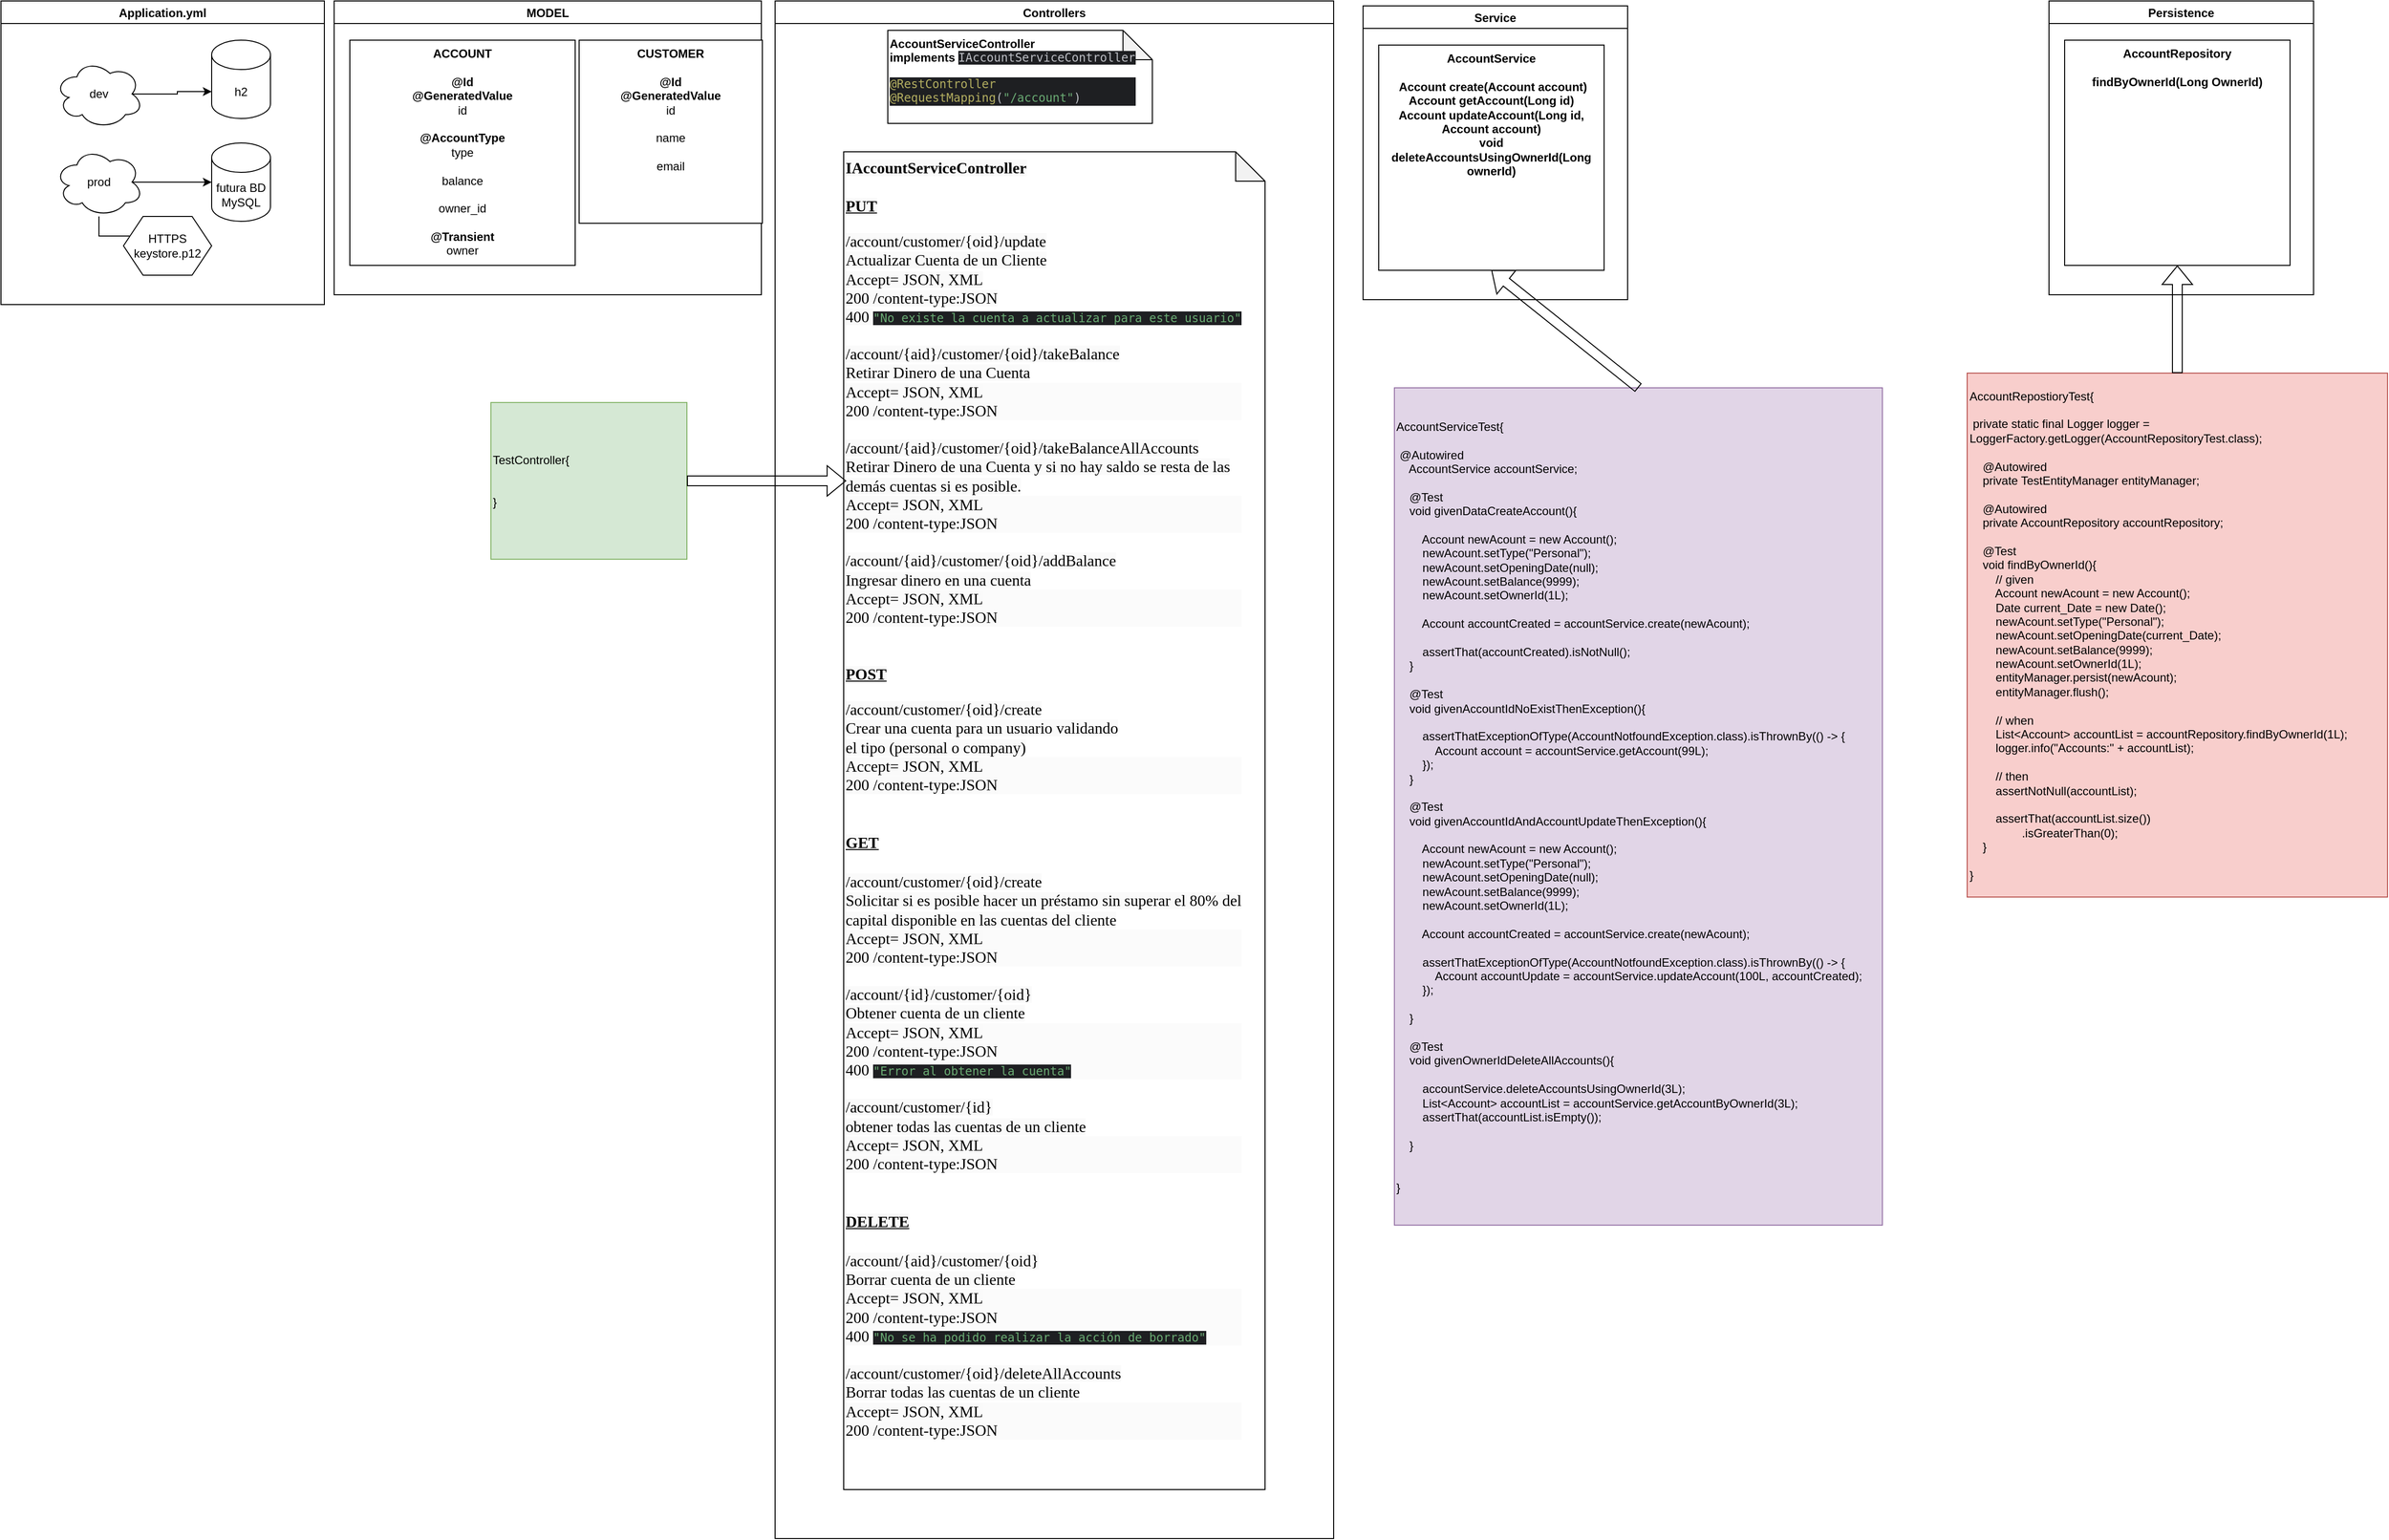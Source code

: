 <mxfile version="26.1.2">
  <diagram name="Página-1" id="tY_578vqZiOzTQhLFPis">
    <mxGraphModel dx="836" dy="501" grid="1" gridSize="10" guides="1" tooltips="1" connect="1" arrows="1" fold="1" page="1" pageScale="1" pageWidth="827" pageHeight="1169" math="0" shadow="0">
      <root>
        <mxCell id="0" />
        <mxCell id="1" parent="0" />
        <mxCell id="3umB6E8wOPS6ejXKB-Yw-22" value="MODEL" style="swimlane;labelBackgroundColor=default;" parent="1" vertex="1">
          <mxGeometry x="350" y="30" width="436" height="300" as="geometry" />
        </mxCell>
        <mxCell id="3umB6E8wOPS6ejXKB-Yw-8" value="&lt;b&gt;ACCOUNT&lt;/b&gt;&lt;div&gt;&lt;b&gt;&lt;br&gt;&lt;/b&gt;&lt;/div&gt;&lt;div&gt;&lt;b&gt;@Id&lt;/b&gt;&lt;/div&gt;&lt;div&gt;&lt;b&gt;@GeneratedValue&lt;/b&gt;&lt;/div&gt;&lt;div&gt;id&lt;/div&gt;&lt;div&gt;&lt;b&gt;&lt;br&gt;&lt;/b&gt;&lt;/div&gt;&lt;div&gt;&lt;b&gt;@AccountType&lt;/b&gt;&lt;/div&gt;&lt;div&gt;type&lt;/div&gt;&lt;div&gt;&lt;b&gt;&lt;br&gt;&lt;/b&gt;&lt;/div&gt;&lt;div&gt;balance&lt;/div&gt;&lt;div&gt;&lt;br&gt;&lt;/div&gt;&lt;div&gt;owner_id&lt;/div&gt;&lt;div&gt;&lt;br&gt;&lt;/div&gt;&lt;div&gt;&lt;b&gt;@Transient&lt;/b&gt;&lt;/div&gt;&lt;div&gt;owner&lt;/div&gt;" style="whiteSpace=wrap;html=1;aspect=fixed;verticalAlign=top;" parent="3umB6E8wOPS6ejXKB-Yw-22" vertex="1">
          <mxGeometry x="16" y="40" width="230" height="230" as="geometry" />
        </mxCell>
        <mxCell id="3umB6E8wOPS6ejXKB-Yw-9" value="&lt;b&gt;CUSTOMER&lt;/b&gt;&lt;div&gt;&lt;b&gt;&lt;br&gt;&lt;/b&gt;&lt;/div&gt;&lt;div&gt;&lt;div&gt;&lt;b&gt;@Id&lt;/b&gt;&lt;/div&gt;&lt;div&gt;&lt;b&gt;@GeneratedValue&lt;/b&gt;&lt;/div&gt;&lt;div&gt;id&lt;/div&gt;&lt;/div&gt;&lt;div&gt;&lt;br&gt;&lt;/div&gt;&lt;div&gt;name&lt;/div&gt;&lt;div&gt;&lt;br&gt;&lt;/div&gt;&lt;div&gt;email&lt;/div&gt;" style="whiteSpace=wrap;html=1;aspect=fixed;verticalAlign=top;" parent="3umB6E8wOPS6ejXKB-Yw-22" vertex="1">
          <mxGeometry x="250" y="40" width="187" height="187" as="geometry" />
        </mxCell>
        <mxCell id="3umB6E8wOPS6ejXKB-Yw-23" value="Controllers" style="swimlane;" parent="1" vertex="1">
          <mxGeometry x="800" y="30" width="570" height="1570" as="geometry" />
        </mxCell>
        <mxCell id="3umB6E8wOPS6ejXKB-Yw-10" value="&lt;b&gt;AccountServiceController&lt;/b&gt;&lt;div&gt;&lt;b&gt;implements&amp;nbsp;&lt;/b&gt;&lt;span style=&quot;font-family: &amp;quot;JetBrains Mono&amp;quot;, monospace; background-color: rgb(30, 31, 34); color: rgb(188, 190, 196);&quot;&gt;IAccountServiceController&lt;/span&gt;&lt;div&gt;&lt;div style=&quot;background-color: rgb(30, 31, 34); color: rgb(188, 190, 196);&quot;&gt;&lt;pre style=&quot;font-family:&#39;JetBrains Mono&#39;,monospace;font-size:9,0pt;&quot;&gt;&lt;span style=&quot;color: rgb(179, 174, 96);&quot;&gt;@RestController&lt;br&gt;&lt;/span&gt;&lt;span style=&quot;color: rgb(179, 174, 96);&quot;&gt;@RequestMapping&lt;/span&gt;(&lt;span style=&quot;color: rgb(106, 171, 115);&quot;&gt;&quot;/account&quot;&lt;/span&gt;)&lt;/pre&gt;&lt;/div&gt;&lt;div&gt;&lt;b&gt;&lt;br&gt;&lt;/b&gt;&lt;/div&gt;&lt;/div&gt;&lt;/div&gt;" style="shape=note;whiteSpace=wrap;html=1;backgroundOutline=1;darkOpacity=0.05;verticalAlign=top;align=left;" parent="3umB6E8wOPS6ejXKB-Yw-23" vertex="1">
          <mxGeometry x="115" y="30" width="270" height="95" as="geometry" />
        </mxCell>
        <mxCell id="3umB6E8wOPS6ejXKB-Yw-13" value="&lt;div&gt;&lt;span style=&quot;background-color: rgb(250, 250, 250); font-family: &amp;quot;Times New Roman&amp;quot;; font-size: medium; white-space: pre; color: light-dark(rgb(0, 0, 0), rgb(255, 255, 255));&quot;&gt;&lt;b&gt;IAccountServiceController&lt;/b&gt;&lt;/span&gt;&lt;/div&gt;&lt;div&gt;&lt;span style=&quot;background-color: rgb(250, 250, 250); font-family: &amp;quot;Times New Roman&amp;quot;; font-size: medium; white-space: pre; color: light-dark(rgb(0, 0, 0), rgb(255, 255, 255));&quot;&gt;&lt;br&gt;&lt;/span&gt;&lt;/div&gt;&lt;div&gt;&lt;span style=&quot;background-color: rgb(250, 250, 250); font-family: &amp;quot;Times New Roman&amp;quot;; font-size: medium; white-space: pre; color: light-dark(rgb(0, 0, 0), rgb(255, 255, 255));&quot;&gt;&lt;u&gt;&lt;b style=&quot;line-height: 140%;&quot;&gt;PUT&lt;/b&gt;&lt;/u&gt;&lt;/span&gt;&lt;/div&gt;&lt;div&gt;&lt;br&gt;&lt;/div&gt;&lt;div&gt;&lt;span style=&quot;font-family: &amp;quot;Times New Roman&amp;quot;; font-size: medium; white-space: pre; background-color: rgb(250, 250, 250);&quot;&gt;/account/customer/{oid}/update&lt;/span&gt;&lt;/div&gt;&lt;div&gt;&lt;span style=&quot;background-color: rgb(250, 250, 250); font-family: &amp;quot;Times New Roman&amp;quot;; font-size: medium; white-space: pre; color: light-dark(rgb(0, 0, 0), rgb(255, 255, 255));&quot;&gt;Actualizar Cuenta de un Cliente&lt;/span&gt;&lt;/div&gt;&lt;div&gt;&lt;span style=&quot;background-color: rgb(250, 250, 250); font-family: &amp;quot;Times New Roman&amp;quot;; font-size: medium; white-space: pre; color: light-dark(rgb(0, 0, 0), rgb(255, 255, 255));&quot;&gt;Accept= JSON, XML&lt;/span&gt;&lt;/div&gt;&lt;div&gt;&lt;font size=&quot;3&quot; face=&quot;Times New Roman&quot;&gt;&lt;span style=&quot;white-space: pre; background-color: rgb(250, 250, 250);&quot;&gt;200 /content-type:JSON&lt;/span&gt;&lt;/font&gt;&lt;/div&gt;&lt;div&gt;&lt;font size=&quot;3&quot; face=&quot;Times New Roman&quot;&gt;&lt;span style=&quot;white-space: pre; background-color: rgb(250, 250, 250);&quot;&gt;400 &lt;/span&gt;&lt;/font&gt;&lt;span style=&quot;color: rgb(106, 171, 115); font-family: &amp;quot;JetBrains Mono&amp;quot;, monospace; background-color: rgb(30, 31, 34);&quot;&gt;&quot;No existe la cuenta a actualizar para este usuario&quot;&lt;/span&gt;&lt;/div&gt;&lt;div&gt;&lt;span style=&quot;background-color: rgb(250, 250, 250); font-family: &amp;quot;Times New Roman&amp;quot;; font-size: medium; white-space: pre; color: light-dark(rgb(0, 0, 0), rgb(255, 255, 255));&quot;&gt;&lt;br&gt;&lt;/span&gt;&lt;/div&gt;&lt;div&gt;&lt;span style=&quot;font-family: &amp;quot;Times New Roman&amp;quot;; font-size: medium; white-space: pre; background-color: rgb(250, 250, 250);&quot;&gt;/account/{aid}/customer/{oid}/takeBalance&lt;/span&gt;&lt;/div&gt;&lt;div&gt;&lt;font size=&quot;3&quot; face=&quot;Times New Roman&quot;&gt;&lt;span style=&quot;white-space: pre; background-color: rgb(250, 250, 250);&quot;&gt;Retirar Dinero de una Cuenta&lt;/span&gt;&lt;/font&gt;&lt;/div&gt;&lt;div&gt;&lt;span style=&quot;background-color: rgb(250, 250, 250); font-family: &amp;quot;Times New Roman&amp;quot;; font-size: medium; white-space: pre; color: light-dark(rgb(0, 0, 0), rgb(255, 255, 255));&quot;&gt;&lt;div style=&quot;font-family: Helvetica; font-size: 12px; white-space: normal; background-color: rgb(251, 251, 251);&quot;&gt;&lt;span style=&quot;background-color: rgb(250, 250, 250); font-family: &amp;quot;Times New Roman&amp;quot;; font-size: medium; white-space: pre; color: light-dark(rgb(0, 0, 0), rgb(255, 255, 255));&quot;&gt;Accept= JSON, XML&lt;/span&gt;&lt;/div&gt;&lt;div style=&quot;font-family: Helvetica; font-size: 12px; white-space: normal; background-color: rgb(251, 251, 251);&quot;&gt;&lt;font size=&quot;3&quot; face=&quot;Times New Roman&quot;&gt;&lt;span style=&quot;white-space: pre; background-color: rgb(250, 250, 250);&quot;&gt;200 /content-type:JSON&lt;/span&gt;&lt;/font&gt;&lt;/div&gt;&lt;/span&gt;&lt;/div&gt;&lt;div&gt;&lt;span style=&quot;background-color: rgb(250, 250, 250); font-family: &amp;quot;Times New Roman&amp;quot;; font-size: medium; white-space: pre; color: light-dark(rgb(0, 0, 0), rgb(255, 255, 255));&quot;&gt;&lt;br&gt;&lt;/span&gt;&lt;/div&gt;&lt;div&gt;&lt;span style=&quot;font-family: &amp;quot;Times New Roman&amp;quot;; font-size: medium; white-space: pre; background-color: rgb(250, 250, 250);&quot;&gt;/account/{aid}/customer/{oid}/takeBalanceAllAccounts&lt;/span&gt;&lt;/div&gt;&lt;div&gt;&lt;span style=&quot;background-color: rgb(250, 250, 250); font-family: &amp;quot;Times New Roman&amp;quot;; font-size: medium; white-space: pre; color: light-dark(rgb(0, 0, 0), rgb(255, 255, 255));&quot;&gt;Retirar Dinero de una Cuenta y si no hay saldo se resta de las&lt;/span&gt;&lt;/div&gt;&lt;div&gt;&lt;span style=&quot;background-color: rgb(250, 250, 250); font-family: &amp;quot;Times New Roman&amp;quot;; font-size: medium; white-space: pre; color: light-dark(rgb(0, 0, 0), rgb(255, 255, 255));&quot;&gt;demás cuentas si es posible.&lt;/span&gt;&lt;/div&gt;&lt;div&gt;&lt;span style=&quot;background-color: rgb(250, 250, 250); font-family: &amp;quot;Times New Roman&amp;quot;; font-size: medium; white-space: pre; color: light-dark(rgb(0, 0, 0), rgb(255, 255, 255));&quot;&gt;&lt;div style=&quot;font-family: Helvetica; font-size: 12px; white-space: normal; background-color: rgb(251, 251, 251);&quot;&gt;&lt;span style=&quot;background-color: rgb(250, 250, 250); font-family: &amp;quot;Times New Roman&amp;quot;; font-size: medium; white-space: pre; color: light-dark(rgb(0, 0, 0), rgb(255, 255, 255));&quot;&gt;Accept= JSON, XML&lt;/span&gt;&lt;/div&gt;&lt;div style=&quot;font-family: Helvetica; font-size: 12px; white-space: normal; background-color: rgb(251, 251, 251);&quot;&gt;&lt;font size=&quot;3&quot; face=&quot;Times New Roman&quot;&gt;&lt;span style=&quot;white-space: pre; background-color: rgb(250, 250, 250);&quot;&gt;200 /content-type:JSON&lt;/span&gt;&lt;/font&gt;&lt;/div&gt;&lt;/span&gt;&lt;/div&gt;&lt;div&gt;&lt;span style=&quot;background-color: rgb(250, 250, 250); font-family: &amp;quot;Times New Roman&amp;quot;; font-size: medium; white-space: pre; color: light-dark(rgb(0, 0, 0), rgb(255, 255, 255));&quot;&gt;&lt;br&gt;&lt;/span&gt;&lt;/div&gt;&lt;div&gt;&lt;span style=&quot;font-family: &amp;quot;Times New Roman&amp;quot;; font-size: medium; white-space: pre; background-color: rgb(250, 250, 250);&quot;&gt;/account/{aid}/customer/{oid}/addBalance&lt;/span&gt;&lt;/div&gt;&lt;div&gt;&lt;span style=&quot;background-color: rgb(250, 250, 250); font-family: &amp;quot;Times New Roman&amp;quot;; font-size: medium; white-space: pre; color: light-dark(rgb(0, 0, 0), rgb(255, 255, 255));&quot;&gt;Ingresar dinero en una cuenta&lt;/span&gt;&lt;/div&gt;&lt;div&gt;&lt;span style=&quot;background-color: rgb(250, 250, 250); font-family: &amp;quot;Times New Roman&amp;quot;; font-size: medium; white-space: pre; color: light-dark(rgb(0, 0, 0), rgb(255, 255, 255));&quot;&gt;&lt;div style=&quot;font-family: Helvetica; font-size: 12px; white-space: normal; background-color: rgb(251, 251, 251);&quot;&gt;&lt;span style=&quot;background-color: rgb(250, 250, 250); font-family: &amp;quot;Times New Roman&amp;quot;; font-size: medium; white-space: pre; color: light-dark(rgb(0, 0, 0), rgb(255, 255, 255));&quot;&gt;Accept= JSON, XML&lt;/span&gt;&lt;/div&gt;&lt;div style=&quot;font-family: Helvetica; font-size: 12px; white-space: normal; background-color: rgb(251, 251, 251);&quot;&gt;&lt;font size=&quot;3&quot; face=&quot;Times New Roman&quot;&gt;&lt;span style=&quot;white-space: pre; background-color: rgb(250, 250, 250);&quot;&gt;200 /content-type:JSON&lt;/span&gt;&lt;/font&gt;&lt;/div&gt;&lt;/span&gt;&lt;/div&gt;&lt;div&gt;&lt;span style=&quot;background-color: rgb(250, 250, 250); font-family: &amp;quot;Times New Roman&amp;quot;; font-size: medium; white-space: pre; color: light-dark(rgb(0, 0, 0), rgb(255, 255, 255));&quot;&gt;&lt;br&gt;&lt;/span&gt;&lt;/div&gt;&lt;div&gt;&lt;span style=&quot;background-color: rgb(250, 250, 250); font-family: &amp;quot;Times New Roman&amp;quot;; font-size: medium; white-space: pre; color: light-dark(rgb(0, 0, 0), rgb(255, 255, 255));&quot;&gt;&lt;br&gt;&lt;/span&gt;&lt;/div&gt;&lt;div&gt;&lt;font size=&quot;3&quot; face=&quot;Times New Roman&quot;&gt;&lt;span style=&quot;white-space: pre; background-color: rgb(250, 250, 250);&quot;&gt;&lt;b&gt;&lt;u style=&quot;line-height: 140%;&quot;&gt;POST&lt;/u&gt;&lt;/b&gt;&lt;/span&gt;&lt;/font&gt;&lt;/div&gt;&lt;div&gt;&lt;br&gt;&lt;/div&gt;&lt;div&gt;&lt;span style=&quot;font-family: &amp;quot;Times New Roman&amp;quot;; font-size: medium; white-space: pre; background-color: rgb(250, 250, 250);&quot;&gt;/account/customer/{oid}/create&lt;/span&gt;&lt;/div&gt;&lt;div&gt;&lt;span style=&quot;font-family: &amp;quot;Times New Roman&amp;quot;; font-size: medium; white-space: pre; background-color: rgb(250, 250, 250);&quot;&gt;Crear una cuenta para un usuario validando&lt;/span&gt;&lt;/div&gt;&lt;div&gt;&lt;span style=&quot;font-family: &amp;quot;Times New Roman&amp;quot;; font-size: medium; white-space: pre; background-color: rgb(250, 250, 250);&quot;&gt;el tipo (personal o company)&lt;/span&gt;&lt;/div&gt;&lt;div&gt;&lt;span style=&quot;font-family: &amp;quot;Times New Roman&amp;quot;; font-size: medium; white-space: pre; background-color: rgb(250, 250, 250);&quot;&gt;&lt;div style=&quot;font-family: Helvetica; font-size: 12px; white-space: normal; background-color: rgb(251, 251, 251);&quot;&gt;&lt;span style=&quot;background-color: rgb(250, 250, 250); font-family: &amp;quot;Times New Roman&amp;quot;; font-size: medium; white-space: pre; color: light-dark(rgb(0, 0, 0), rgb(255, 255, 255));&quot;&gt;Accept= JSON, XML&lt;/span&gt;&lt;/div&gt;&lt;div style=&quot;font-family: Helvetica; font-size: 12px; white-space: normal; background-color: rgb(251, 251, 251);&quot;&gt;&lt;font size=&quot;3&quot; face=&quot;Times New Roman&quot;&gt;&lt;span style=&quot;white-space: pre; background-color: rgb(250, 250, 250);&quot;&gt;200 /content-type:JSON&lt;/span&gt;&lt;/font&gt;&lt;/div&gt;&lt;/span&gt;&lt;/div&gt;&lt;div&gt;&lt;span style=&quot;font-family: &amp;quot;Times New Roman&amp;quot;; font-size: medium; white-space: pre; background-color: rgb(250, 250, 250);&quot;&gt;&lt;br&gt;&lt;/span&gt;&lt;/div&gt;&lt;div&gt;&lt;span style=&quot;font-family: &amp;quot;Times New Roman&amp;quot;; font-size: medium; white-space: pre; background-color: rgb(250, 250, 250);&quot;&gt;&lt;br&gt;&lt;/span&gt;&lt;/div&gt;&lt;div&gt;&lt;span style=&quot;font-family: &amp;quot;Times New Roman&amp;quot;; font-size: medium; white-space: pre; background-color: rgb(250, 250, 250);&quot;&gt;&lt;b&gt;&lt;u style=&quot;line-height: 140%;&quot;&gt;GET&lt;/u&gt;&lt;/b&gt;&lt;/span&gt;&lt;/div&gt;&lt;div&gt;&lt;span style=&quot;font-family: &amp;quot;Times New Roman&amp;quot;; font-size: medium; white-space: pre; background-color: rgb(250, 250, 250);&quot;&gt;&lt;br&gt;&lt;/span&gt;&lt;/div&gt;&lt;div&gt;&lt;span style=&quot;font-family: &amp;quot;Times New Roman&amp;quot;; font-size: medium; white-space: pre; background-color: rgb(250, 250, 250);&quot;&gt;/account/customer/{oid}/create&lt;/span&gt;&lt;/div&gt;&lt;div&gt;&lt;font size=&quot;3&quot; face=&quot;Times New Roman&quot;&gt;&lt;span style=&quot;white-space: pre; background-color: rgb(250, 250, 250);&quot;&gt;Solicitar si es posible hacer un préstamo sin superar el 80% del&lt;/span&gt;&lt;/font&gt;&lt;/div&gt;&lt;div&gt;&lt;font size=&quot;3&quot; face=&quot;Times New Roman&quot;&gt;&lt;span style=&quot;white-space: pre; background-color: rgb(250, 250, 250);&quot;&gt;capital disponible en las cuentas del cliente&lt;/span&gt;&lt;/font&gt;&lt;/div&gt;&lt;div&gt;&lt;span style=&quot;font-family: &amp;quot;Times New Roman&amp;quot;; font-size: medium; white-space: pre; background-color: rgb(250, 250, 250);&quot;&gt;&lt;div style=&quot;font-family: Helvetica; font-size: 12px; white-space: normal; background-color: rgb(251, 251, 251);&quot;&gt;&lt;span style=&quot;background-color: rgb(250, 250, 250); font-family: &amp;quot;Times New Roman&amp;quot;; font-size: medium; white-space: pre; color: light-dark(rgb(0, 0, 0), rgb(255, 255, 255));&quot;&gt;Accept= JSON, XML&lt;/span&gt;&lt;/div&gt;&lt;div style=&quot;font-family: Helvetica; font-size: 12px; white-space: normal; background-color: rgb(251, 251, 251);&quot;&gt;&lt;font size=&quot;3&quot; face=&quot;Times New Roman&quot;&gt;&lt;span style=&quot;white-space: pre; background-color: rgb(250, 250, 250);&quot;&gt;200 /content-type:JSON&lt;/span&gt;&lt;/font&gt;&lt;/div&gt;&lt;/span&gt;&lt;/div&gt;&lt;div&gt;&lt;span style=&quot;font-family: &amp;quot;Times New Roman&amp;quot;; font-size: medium; white-space: pre; background-color: rgb(250, 250, 250);&quot;&gt;&lt;br&gt;&lt;/span&gt;&lt;/div&gt;&lt;div&gt;&lt;span style=&quot;font-family: &amp;quot;Times New Roman&amp;quot;; font-size: medium; white-space: pre; background-color: rgb(250, 250, 250);&quot;&gt;/account/{id}/customer/{oid}&lt;/span&gt;&lt;/div&gt;&lt;div&gt;&lt;span style=&quot;font-family: &amp;quot;Times New Roman&amp;quot;; font-size: medium; white-space: pre; background-color: rgb(250, 250, 250);&quot;&gt;Obtener cuenta de un cliente&lt;/span&gt;&lt;/div&gt;&lt;div&gt;&lt;span style=&quot;font-family: &amp;quot;Times New Roman&amp;quot;; font-size: medium; white-space: pre; background-color: rgb(250, 250, 250);&quot;&gt;&lt;div style=&quot;font-family: Helvetica; font-size: 12px; white-space: normal; background-color: rgb(251, 251, 251);&quot;&gt;&lt;span style=&quot;background-color: rgb(250, 250, 250); font-family: &amp;quot;Times New Roman&amp;quot;; font-size: medium; white-space: pre; color: light-dark(rgb(0, 0, 0), rgb(255, 255, 255));&quot;&gt;Accept= JSON, XML&lt;/span&gt;&lt;/div&gt;&lt;div style=&quot;font-family: Helvetica; font-size: 12px; white-space: normal; background-color: rgb(251, 251, 251);&quot;&gt;&lt;font size=&quot;3&quot; face=&quot;Times New Roman&quot;&gt;&lt;span style=&quot;white-space: pre; background-color: rgb(250, 250, 250);&quot;&gt;200 /content-type:JSON&lt;/span&gt;&lt;/font&gt;&lt;/div&gt;&lt;div style=&quot;font-family: Helvetica; font-size: 12px; white-space: normal; background-color: rgb(251, 251, 251);&quot;&gt;&lt;font size=&quot;3&quot; face=&quot;Times New Roman&quot;&gt;&lt;span style=&quot;white-space: pre; background-color: rgb(250, 250, 250);&quot;&gt;400 &lt;/span&gt;&lt;/font&gt;&lt;span style=&quot;color: rgb(106, 171, 115); font-family: &amp;quot;JetBrains Mono&amp;quot;, monospace; background-color: rgb(30, 31, 34);&quot;&gt;&quot;Error al obtener la cuenta&quot;&lt;/span&gt;&lt;/div&gt;&lt;/span&gt;&lt;/div&gt;&lt;div&gt;&lt;span style=&quot;font-family: &amp;quot;Times New Roman&amp;quot;; font-size: medium; white-space: pre; background-color: rgb(250, 250, 250);&quot;&gt;&lt;br&gt;&lt;/span&gt;&lt;/div&gt;&lt;div&gt;&lt;span style=&quot;font-family: &amp;quot;Times New Roman&amp;quot;; font-size: medium; white-space: pre; background-color: rgb(250, 250, 250);&quot;&gt;/account/customer/{id}&lt;/span&gt;&lt;/div&gt;&lt;div&gt;&lt;span style=&quot;font-family: &amp;quot;Times New Roman&amp;quot;; font-size: medium; white-space: pre; background-color: rgb(250, 250, 250);&quot;&gt;obtener todas las cuentas de un cliente&lt;/span&gt;&lt;/div&gt;&lt;div&gt;&lt;span style=&quot;font-family: &amp;quot;Times New Roman&amp;quot;; font-size: medium; white-space: pre; background-color: rgb(250, 250, 250);&quot;&gt;&lt;div style=&quot;font-family: Helvetica; font-size: 12px; white-space: normal; background-color: rgb(251, 251, 251);&quot;&gt;&lt;span style=&quot;background-color: rgb(250, 250, 250); font-family: &amp;quot;Times New Roman&amp;quot;; font-size: medium; white-space: pre; color: light-dark(rgb(0, 0, 0), rgb(255, 255, 255));&quot;&gt;Accept= JSON, XML&lt;/span&gt;&lt;/div&gt;&lt;div style=&quot;font-family: Helvetica; font-size: 12px; white-space: normal; background-color: rgb(251, 251, 251);&quot;&gt;&lt;font size=&quot;3&quot; face=&quot;Times New Roman&quot;&gt;&lt;span style=&quot;white-space: pre; background-color: rgb(250, 250, 250);&quot;&gt;200 /content-type:JSON&lt;/span&gt;&lt;/font&gt;&lt;/div&gt;&lt;/span&gt;&lt;/div&gt;&lt;div&gt;&lt;span style=&quot;font-family: &amp;quot;Times New Roman&amp;quot;; font-size: medium; white-space: pre; background-color: rgb(250, 250, 250);&quot;&gt;&lt;br&gt;&lt;/span&gt;&lt;/div&gt;&lt;div&gt;&lt;span style=&quot;font-family: &amp;quot;Times New Roman&amp;quot;; font-size: medium; white-space: pre; background-color: rgb(250, 250, 250);&quot;&gt;&lt;br&gt;&lt;/span&gt;&lt;/div&gt;&lt;div&gt;&lt;span style=&quot;font-family: &amp;quot;Times New Roman&amp;quot;; font-size: medium; white-space: pre; background-color: rgb(250, 250, 250);&quot;&gt;&lt;b&gt;&lt;u style=&quot;line-height: 140%;&quot;&gt;DELETE&lt;/u&gt;&lt;/b&gt;&lt;/span&gt;&lt;/div&gt;&lt;div&gt;&lt;span style=&quot;font-family: &amp;quot;Times New Roman&amp;quot;; font-size: medium; white-space: pre; background-color: rgb(250, 250, 250);&quot;&gt;&lt;br&gt;&lt;/span&gt;&lt;/div&gt;&lt;div&gt;&lt;span style=&quot;font-family: &amp;quot;Times New Roman&amp;quot;; font-size: medium; white-space: pre; background-color: rgb(250, 250, 250);&quot;&gt;/account/{aid}/customer/{oid}&lt;/span&gt;&lt;/div&gt;&lt;div&gt;&lt;span style=&quot;font-family: &amp;quot;Times New Roman&amp;quot;; font-size: medium; white-space: pre; background-color: rgb(250, 250, 250);&quot;&gt;Borrar cuenta de un cliente&lt;/span&gt;&lt;/div&gt;&lt;div&gt;&lt;span style=&quot;font-family: &amp;quot;Times New Roman&amp;quot;; font-size: medium; white-space: pre; background-color: rgb(250, 250, 250);&quot;&gt;&lt;div style=&quot;font-family: Helvetica; font-size: 12px; white-space: normal; background-color: rgb(251, 251, 251);&quot;&gt;&lt;span style=&quot;background-color: rgb(250, 250, 250); font-family: &amp;quot;Times New Roman&amp;quot;; font-size: medium; white-space: pre; color: light-dark(rgb(0, 0, 0), rgb(255, 255, 255));&quot;&gt;Accept= JSON, XML&lt;/span&gt;&lt;/div&gt;&lt;div style=&quot;font-family: Helvetica; font-size: 12px; white-space: normal; background-color: rgb(251, 251, 251);&quot;&gt;&lt;font size=&quot;3&quot; face=&quot;Times New Roman&quot;&gt;&lt;span style=&quot;white-space: pre; background-color: rgb(250, 250, 250);&quot;&gt;200 /content-type:JSON&lt;/span&gt;&lt;/font&gt;&lt;/div&gt;&lt;div style=&quot;font-family: Helvetica; font-size: 12px; white-space: normal; background-color: rgb(251, 251, 251);&quot;&gt;&lt;font size=&quot;3&quot; face=&quot;Times New Roman&quot;&gt;&lt;span style=&quot;white-space: pre; background-color: rgb(250, 250, 250);&quot;&gt;400 &lt;/span&gt;&lt;/font&gt;&lt;span style=&quot;color: rgb(106, 171, 115); font-family: &amp;quot;JetBrains Mono&amp;quot;, monospace; background-color: rgb(30, 31, 34);&quot;&gt;&quot;No se ha podido realizar la acción de borrado&quot;&lt;/span&gt;&lt;/div&gt;&lt;/span&gt;&lt;/div&gt;&lt;div&gt;&lt;span style=&quot;font-family: &amp;quot;Times New Roman&amp;quot;; font-size: medium; white-space: pre; background-color: rgb(250, 250, 250);&quot;&gt;&lt;br&gt;&lt;/span&gt;&lt;/div&gt;&lt;div&gt;&lt;span style=&quot;font-family: &amp;quot;Times New Roman&amp;quot;; font-size: medium; white-space: pre; background-color: rgb(250, 250, 250);&quot;&gt;/account/customer/{oid}/deleteAllAccounts&lt;/span&gt;&lt;/div&gt;&lt;div&gt;&lt;span style=&quot;font-family: &amp;quot;Times New Roman&amp;quot;; font-size: medium; white-space: pre; background-color: rgb(250, 250, 250);&quot;&gt;Borrar todas las cuentas de un cliente&lt;/span&gt;&lt;/div&gt;&lt;div&gt;&lt;span style=&quot;font-family: &amp;quot;Times New Roman&amp;quot;; font-size: medium; white-space: pre; background-color: rgb(250, 250, 250);&quot;&gt;&lt;div style=&quot;font-family: Helvetica; font-size: 12px; white-space: normal; background-color: rgb(251, 251, 251);&quot;&gt;&lt;span style=&quot;background-color: rgb(250, 250, 250); font-family: &amp;quot;Times New Roman&amp;quot;; font-size: medium; white-space: pre; color: light-dark(rgb(0, 0, 0), rgb(255, 255, 255));&quot;&gt;Accept= JSON, XML&lt;/span&gt;&lt;/div&gt;&lt;div style=&quot;font-family: Helvetica; font-size: 12px; white-space: normal; background-color: rgb(251, 251, 251);&quot;&gt;&lt;font size=&quot;3&quot; face=&quot;Times New Roman&quot;&gt;&lt;span style=&quot;white-space: pre; background-color: rgb(250, 250, 250);&quot;&gt;200 /content-type:JSON&lt;/span&gt;&lt;/font&gt;&lt;/div&gt;&lt;/span&gt;&lt;/div&gt;" style="shape=note;whiteSpace=wrap;html=1;backgroundOutline=1;darkOpacity=0.05;verticalAlign=top;align=left;" parent="3umB6E8wOPS6ejXKB-Yw-23" vertex="1">
          <mxGeometry x="70" y="154" width="430" height="1366" as="geometry" />
        </mxCell>
        <mxCell id="3umB6E8wOPS6ejXKB-Yw-25" value="Application.yml" style="swimlane;" parent="1" vertex="1">
          <mxGeometry x="10" y="30" width="330" height="310" as="geometry" />
        </mxCell>
        <mxCell id="3umB6E8wOPS6ejXKB-Yw-2" value="h2" style="shape=cylinder3;whiteSpace=wrap;html=1;boundedLbl=1;backgroundOutline=1;size=15;" parent="3umB6E8wOPS6ejXKB-Yw-25" vertex="1">
          <mxGeometry x="215" y="40" width="60" height="80" as="geometry" />
        </mxCell>
        <mxCell id="3umB6E8wOPS6ejXKB-Yw-3" value="futura BD MySQL" style="shape=cylinder3;whiteSpace=wrap;html=1;boundedLbl=1;backgroundOutline=1;size=15;" parent="3umB6E8wOPS6ejXKB-Yw-25" vertex="1">
          <mxGeometry x="215" y="145" width="60" height="80" as="geometry" />
        </mxCell>
        <mxCell id="3umB6E8wOPS6ejXKB-Yw-5" style="edgeStyle=orthogonalEdgeStyle;rounded=0;orthogonalLoop=1;jettySize=auto;html=1;exitX=0.875;exitY=0.5;exitDx=0;exitDy=0;exitPerimeter=0;" parent="3umB6E8wOPS6ejXKB-Yw-25" source="3umB6E8wOPS6ejXKB-Yw-4" target="3umB6E8wOPS6ejXKB-Yw-3" edge="1">
          <mxGeometry relative="1" as="geometry">
            <mxPoint x="135" y="190" as="sourcePoint" />
          </mxGeometry>
        </mxCell>
        <mxCell id="3umB6E8wOPS6ejXKB-Yw-28" style="edgeStyle=orthogonalEdgeStyle;rounded=0;orthogonalLoop=1;jettySize=auto;html=1;entryX=0;entryY=0.25;entryDx=0;entryDy=0;" parent="3umB6E8wOPS6ejXKB-Yw-25" source="3umB6E8wOPS6ejXKB-Yw-4" target="3umB6E8wOPS6ejXKB-Yw-27" edge="1">
          <mxGeometry relative="1" as="geometry" />
        </mxCell>
        <mxCell id="3umB6E8wOPS6ejXKB-Yw-4" value="prod" style="ellipse;shape=cloud;whiteSpace=wrap;html=1;" parent="3umB6E8wOPS6ejXKB-Yw-25" vertex="1">
          <mxGeometry x="55" y="150" width="90" height="70" as="geometry" />
        </mxCell>
        <mxCell id="3umB6E8wOPS6ejXKB-Yw-6" value="dev" style="ellipse;shape=cloud;whiteSpace=wrap;html=1;" parent="3umB6E8wOPS6ejXKB-Yw-25" vertex="1">
          <mxGeometry x="55" y="60" width="90" height="70" as="geometry" />
        </mxCell>
        <mxCell id="3umB6E8wOPS6ejXKB-Yw-7" style="edgeStyle=orthogonalEdgeStyle;rounded=0;orthogonalLoop=1;jettySize=auto;html=1;entryX=0;entryY=0;entryDx=0;entryDy=52.5;entryPerimeter=0;exitX=0.875;exitY=0.5;exitDx=0;exitDy=0;exitPerimeter=0;" parent="3umB6E8wOPS6ejXKB-Yw-25" source="3umB6E8wOPS6ejXKB-Yw-6" target="3umB6E8wOPS6ejXKB-Yw-2" edge="1">
          <mxGeometry relative="1" as="geometry" />
        </mxCell>
        <mxCell id="3umB6E8wOPS6ejXKB-Yw-27" value="HTTPS&lt;div&gt;keystore.p12&lt;/div&gt;" style="shape=hexagon;perimeter=hexagonPerimeter2;whiteSpace=wrap;html=1;fixedSize=1;" parent="3umB6E8wOPS6ejXKB-Yw-25" vertex="1">
          <mxGeometry x="125" y="220" width="90" height="60" as="geometry" />
        </mxCell>
        <mxCell id="_1vD3CCfBnafuuntgOwN-1" value="TestController{&lt;div&gt;&lt;br&gt;&lt;/div&gt;&lt;div&gt;&lt;br&gt;&lt;div&gt;}&lt;/div&gt;&lt;/div&gt;" style="rounded=0;whiteSpace=wrap;html=1;align=left;fillColor=#d5e8d4;strokeColor=#82b366;" vertex="1" parent="1">
          <mxGeometry x="510" y="440" width="200" height="160" as="geometry" />
        </mxCell>
        <mxCell id="_1vD3CCfBnafuuntgOwN-2" value="" style="shape=flexArrow;endArrow=classic;html=1;rounded=0;entryX=0.006;entryY=0.246;entryDx=0;entryDy=0;entryPerimeter=0;exitX=1;exitY=0.5;exitDx=0;exitDy=0;" edge="1" parent="1" source="_1vD3CCfBnafuuntgOwN-1" target="3umB6E8wOPS6ejXKB-Yw-13">
          <mxGeometry width="50" height="50" relative="1" as="geometry">
            <mxPoint x="540" y="560" as="sourcePoint" />
            <mxPoint x="590" y="510" as="targetPoint" />
          </mxGeometry>
        </mxCell>
        <mxCell id="_1vD3CCfBnafuuntgOwN-8" value="Service" style="swimlane;labelBackgroundColor=default;" vertex="1" parent="1">
          <mxGeometry x="1400" y="35" width="270" height="300" as="geometry" />
        </mxCell>
        <mxCell id="_1vD3CCfBnafuuntgOwN-9" value="&lt;b&gt;AccountService&lt;/b&gt;&lt;div&gt;&lt;b&gt;&lt;br&gt;&lt;/b&gt;&lt;/div&gt;&lt;div&gt;&lt;b&gt;&amp;nbsp;Account create(Account account)&lt;/b&gt;&lt;/div&gt;&lt;div&gt;&lt;b&gt;Account getAccount(Long id)&lt;/b&gt;&lt;/div&gt;&lt;div&gt;&lt;b&gt;Account updateAccount(Long id, Account account)&lt;/b&gt;&lt;/div&gt;&lt;div&gt;&lt;b&gt;void deleteAccountsUsingOwnerId(Long ownerId)&lt;/b&gt;&lt;/div&gt;&lt;div&gt;&lt;b&gt;&lt;br&gt;&lt;/b&gt;&lt;/div&gt;" style="whiteSpace=wrap;html=1;aspect=fixed;verticalAlign=top;" vertex="1" parent="_1vD3CCfBnafuuntgOwN-8">
          <mxGeometry x="16" y="40" width="230" height="230" as="geometry" />
        </mxCell>
        <mxCell id="_1vD3CCfBnafuuntgOwN-12" value="&lt;div&gt;AccountServiceTest{&lt;/div&gt;&lt;div&gt;&lt;br&gt;&lt;/div&gt;&lt;div&gt;&lt;div&gt;&amp;nbsp;@Autowired&lt;/div&gt;&lt;div&gt;&amp;nbsp; &amp;nbsp; AccountService accountService;&lt;/div&gt;&lt;div&gt;&lt;br&gt;&lt;/div&gt;&lt;div&gt;&amp;nbsp; &amp;nbsp; @Test&lt;/div&gt;&lt;div&gt;&amp;nbsp; &amp;nbsp; void givenDataCreateAccount(){&lt;/div&gt;&lt;div&gt;&lt;br&gt;&lt;/div&gt;&lt;div&gt;&amp;nbsp; &amp;nbsp; &amp;nbsp; &amp;nbsp; Account newAcount = new Account();&lt;/div&gt;&lt;div&gt;&amp;nbsp; &amp;nbsp; &amp;nbsp; &amp;nbsp; newAcount.setType(&quot;Personal&quot;);&lt;/div&gt;&lt;div&gt;&amp;nbsp; &amp;nbsp; &amp;nbsp; &amp;nbsp; newAcount.setOpeningDate(null);&lt;/div&gt;&lt;div&gt;&amp;nbsp; &amp;nbsp; &amp;nbsp; &amp;nbsp; newAcount.setBalance(9999);&lt;/div&gt;&lt;div&gt;&amp;nbsp; &amp;nbsp; &amp;nbsp; &amp;nbsp; newAcount.setOwnerId(1L);&lt;/div&gt;&lt;div&gt;&lt;br&gt;&lt;/div&gt;&lt;div&gt;&amp;nbsp; &amp;nbsp; &amp;nbsp; &amp;nbsp; Account accountCreated = accountService.create(newAcount);&lt;/div&gt;&lt;div&gt;&lt;br&gt;&lt;/div&gt;&lt;div&gt;&amp;nbsp; &amp;nbsp; &amp;nbsp; &amp;nbsp; assertThat(accountCreated).isNotNull();&lt;/div&gt;&lt;div&gt;&amp;nbsp; &amp;nbsp; }&lt;/div&gt;&lt;div&gt;&lt;br&gt;&lt;/div&gt;&lt;div&gt;&amp;nbsp; &amp;nbsp; @Test&lt;/div&gt;&lt;div&gt;&amp;nbsp; &amp;nbsp; void givenAccountIdNoExistThenException(){&lt;/div&gt;&lt;div&gt;&lt;br&gt;&lt;/div&gt;&lt;div&gt;&amp;nbsp; &amp;nbsp; &amp;nbsp; &amp;nbsp; assertThatExceptionOfType(AccountNotfoundException.class).isThrownBy(() -&amp;gt; {&lt;/div&gt;&lt;div&gt;&amp;nbsp; &amp;nbsp; &amp;nbsp; &amp;nbsp; &amp;nbsp; &amp;nbsp; Account account = accountService.getAccount(99L);&lt;/div&gt;&lt;div&gt;&amp;nbsp; &amp;nbsp; &amp;nbsp; &amp;nbsp; });&lt;/div&gt;&lt;div&gt;&amp;nbsp; &amp;nbsp; }&lt;/div&gt;&lt;div&gt;&lt;br&gt;&lt;/div&gt;&lt;div&gt;&amp;nbsp; &amp;nbsp; @Test&lt;/div&gt;&lt;div&gt;&amp;nbsp; &amp;nbsp; void givenAccountIdAndAccountUpdateThenException(){&lt;/div&gt;&lt;div&gt;&lt;br&gt;&lt;/div&gt;&lt;div&gt;&amp;nbsp; &amp;nbsp; &amp;nbsp; &amp;nbsp; Account newAcount = new Account();&lt;/div&gt;&lt;div&gt;&amp;nbsp; &amp;nbsp; &amp;nbsp; &amp;nbsp; newAcount.setType(&quot;Personal&quot;);&lt;/div&gt;&lt;div&gt;&amp;nbsp; &amp;nbsp; &amp;nbsp; &amp;nbsp; newAcount.setOpeningDate(null);&lt;/div&gt;&lt;div&gt;&amp;nbsp; &amp;nbsp; &amp;nbsp; &amp;nbsp; newAcount.setBalance(9999);&lt;/div&gt;&lt;div&gt;&amp;nbsp; &amp;nbsp; &amp;nbsp; &amp;nbsp; newAcount.setOwnerId(1L);&lt;/div&gt;&lt;div&gt;&lt;br&gt;&lt;/div&gt;&lt;div&gt;&amp;nbsp; &amp;nbsp; &amp;nbsp; &amp;nbsp; Account accountCreated = accountService.create(newAcount);&lt;/div&gt;&lt;div&gt;&lt;br&gt;&lt;/div&gt;&lt;div&gt;&amp;nbsp; &amp;nbsp; &amp;nbsp; &amp;nbsp; assertThatExceptionOfType(AccountNotfoundException.class).isThrownBy(() -&amp;gt; {&lt;/div&gt;&lt;div&gt;&amp;nbsp; &amp;nbsp; &amp;nbsp; &amp;nbsp; &amp;nbsp; &amp;nbsp; Account accountUpdate = accountService.updateAccount(100L, accountCreated);&lt;/div&gt;&lt;div&gt;&amp;nbsp; &amp;nbsp; &amp;nbsp; &amp;nbsp; });&lt;/div&gt;&lt;div&gt;&lt;br&gt;&lt;/div&gt;&lt;div&gt;&amp;nbsp; &amp;nbsp; }&lt;/div&gt;&lt;div&gt;&lt;br&gt;&lt;/div&gt;&lt;div&gt;&amp;nbsp; &amp;nbsp; @Test&lt;/div&gt;&lt;div&gt;&amp;nbsp; &amp;nbsp; void givenOwnerIdDeleteAllAccounts(){&lt;/div&gt;&lt;div&gt;&lt;br&gt;&lt;/div&gt;&lt;div&gt;&amp;nbsp; &amp;nbsp; &amp;nbsp; &amp;nbsp; accountService.deleteAccountsUsingOwnerId(3L);&lt;/div&gt;&lt;div&gt;&amp;nbsp; &amp;nbsp; &amp;nbsp; &amp;nbsp; List&amp;lt;Account&amp;gt; accountList = accountService.getAccountByOwnerId(3L);&lt;/div&gt;&lt;div&gt;&amp;nbsp; &amp;nbsp; &amp;nbsp; &amp;nbsp; assertThat(accountList.isEmpty());&lt;/div&gt;&lt;div&gt;&lt;br&gt;&lt;/div&gt;&lt;div&gt;&amp;nbsp; &amp;nbsp; }&lt;/div&gt;&lt;/div&gt;&lt;div&gt;&lt;br&gt;&lt;/div&gt;&lt;div&gt;&lt;br&gt;&lt;div&gt;}&lt;/div&gt;&lt;/div&gt;" style="rounded=0;whiteSpace=wrap;html=1;align=left;fillColor=#e1d5e7;strokeColor=#9673a6;" vertex="1" parent="1">
          <mxGeometry x="1432" y="425" width="498" height="855" as="geometry" />
        </mxCell>
        <mxCell id="_1vD3CCfBnafuuntgOwN-13" value="" style="shape=flexArrow;endArrow=classic;html=1;rounded=0;entryX=0.5;entryY=1;entryDx=0;entryDy=0;exitX=0.5;exitY=0;exitDx=0;exitDy=0;" edge="1" parent="1" source="_1vD3CCfBnafuuntgOwN-12" target="_1vD3CCfBnafuuntgOwN-9">
          <mxGeometry width="50" height="50" relative="1" as="geometry">
            <mxPoint x="1580" y="480" as="sourcePoint" />
            <mxPoint x="1630" y="430" as="targetPoint" />
          </mxGeometry>
        </mxCell>
        <mxCell id="_1vD3CCfBnafuuntgOwN-14" value="Persistence" style="swimlane;labelBackgroundColor=default;" vertex="1" parent="1">
          <mxGeometry x="2100" y="30" width="270" height="300" as="geometry" />
        </mxCell>
        <mxCell id="_1vD3CCfBnafuuntgOwN-15" value="&lt;b&gt;AccountRepository&lt;/b&gt;&lt;div&gt;&lt;b&gt;&lt;br&gt;&lt;/b&gt;&lt;/div&gt;&lt;div&gt;&lt;b&gt;findByOwnerId(Long OwnerId)&lt;/b&gt;&lt;/div&gt;" style="whiteSpace=wrap;html=1;aspect=fixed;verticalAlign=top;" vertex="1" parent="_1vD3CCfBnafuuntgOwN-14">
          <mxGeometry x="16" y="40" width="230" height="230" as="geometry" />
        </mxCell>
        <mxCell id="_1vD3CCfBnafuuntgOwN-16" value="&lt;div&gt;AccountRepostioryTest{&lt;/div&gt;&lt;div&gt;&lt;br&gt;&lt;/div&gt;&lt;div&gt;&lt;div&gt;&amp;nbsp;private static final Logger logger = LoggerFactory.getLogger(AccountRepositoryTest.class);&lt;/div&gt;&lt;div&gt;&lt;br&gt;&lt;/div&gt;&lt;div&gt;&amp;nbsp; &amp;nbsp; @Autowired&lt;/div&gt;&lt;div&gt;&amp;nbsp; &amp;nbsp; private TestEntityManager entityManager;&lt;/div&gt;&lt;div&gt;&lt;br&gt;&lt;/div&gt;&lt;div&gt;&amp;nbsp; &amp;nbsp; @Autowired&lt;/div&gt;&lt;div&gt;&amp;nbsp; &amp;nbsp; private AccountRepository accountRepository;&lt;/div&gt;&lt;div&gt;&lt;br&gt;&lt;/div&gt;&lt;div&gt;&amp;nbsp; &amp;nbsp; @Test&lt;/div&gt;&lt;div&gt;&amp;nbsp; &amp;nbsp; void findByOwnerId(){&lt;/div&gt;&lt;div&gt;&amp;nbsp; &amp;nbsp; &amp;nbsp; &amp;nbsp; // given&lt;/div&gt;&lt;div&gt;&amp;nbsp; &amp;nbsp; &amp;nbsp; &amp;nbsp; Account newAcount = new Account();&lt;/div&gt;&lt;div&gt;&amp;nbsp; &amp;nbsp; &amp;nbsp; &amp;nbsp; Date current_Date = new Date();&lt;/div&gt;&lt;div&gt;&amp;nbsp; &amp;nbsp; &amp;nbsp; &amp;nbsp; newAcount.setType(&quot;Personal&quot;);&lt;/div&gt;&lt;div&gt;&amp;nbsp; &amp;nbsp; &amp;nbsp; &amp;nbsp; newAcount.setOpeningDate(current_Date);&lt;/div&gt;&lt;div&gt;&amp;nbsp; &amp;nbsp; &amp;nbsp; &amp;nbsp; newAcount.setBalance(9999);&lt;/div&gt;&lt;div&gt;&amp;nbsp; &amp;nbsp; &amp;nbsp; &amp;nbsp; newAcount.setOwnerId(1L);&lt;/div&gt;&lt;div&gt;&amp;nbsp; &amp;nbsp; &amp;nbsp; &amp;nbsp; entityManager.persist(newAcount);&lt;/div&gt;&lt;div&gt;&amp;nbsp; &amp;nbsp; &amp;nbsp; &amp;nbsp; entityManager.flush();&lt;/div&gt;&lt;div&gt;&lt;br&gt;&lt;/div&gt;&lt;div&gt;&amp;nbsp; &amp;nbsp; &amp;nbsp; &amp;nbsp; // when&lt;/div&gt;&lt;div&gt;&amp;nbsp; &amp;nbsp; &amp;nbsp; &amp;nbsp; List&amp;lt;Account&amp;gt; accountList = accountRepository.findByOwnerId(1L);&lt;/div&gt;&lt;div&gt;&amp;nbsp; &amp;nbsp; &amp;nbsp; &amp;nbsp; logger.info(&quot;Accounts:&quot; + accountList);&lt;/div&gt;&lt;div&gt;&lt;br&gt;&lt;/div&gt;&lt;div&gt;&amp;nbsp; &amp;nbsp; &amp;nbsp; &amp;nbsp; // then&lt;/div&gt;&lt;div&gt;&amp;nbsp; &amp;nbsp; &amp;nbsp; &amp;nbsp; assertNotNull(accountList);&lt;/div&gt;&lt;div&gt;&lt;br&gt;&lt;/div&gt;&lt;div&gt;&amp;nbsp; &amp;nbsp; &amp;nbsp; &amp;nbsp; assertThat(accountList.size())&lt;/div&gt;&lt;div&gt;&amp;nbsp; &amp;nbsp; &amp;nbsp; &amp;nbsp; &amp;nbsp; &amp;nbsp; &amp;nbsp; &amp;nbsp; .isGreaterThan(0);&lt;/div&gt;&lt;div&gt;&amp;nbsp; &amp;nbsp; }&lt;/div&gt;&lt;/div&gt;&lt;div&gt;&lt;br&gt;&lt;div&gt;}&lt;/div&gt;&lt;/div&gt;" style="rounded=0;whiteSpace=wrap;html=1;align=left;fillColor=#f8cecc;strokeColor=#b85450;" vertex="1" parent="1">
          <mxGeometry x="2016.5" y="410" width="429" height="535" as="geometry" />
        </mxCell>
        <mxCell id="_1vD3CCfBnafuuntgOwN-17" value="" style="shape=flexArrow;endArrow=classic;html=1;rounded=0;entryX=0.5;entryY=1;entryDx=0;entryDy=0;exitX=0.5;exitY=0;exitDx=0;exitDy=0;" edge="1" parent="1" source="_1vD3CCfBnafuuntgOwN-16" target="_1vD3CCfBnafuuntgOwN-15">
          <mxGeometry width="50" height="50" relative="1" as="geometry">
            <mxPoint x="1900" y="480" as="sourcePoint" />
            <mxPoint x="1950" y="430" as="targetPoint" />
          </mxGeometry>
        </mxCell>
      </root>
    </mxGraphModel>
  </diagram>
</mxfile>
